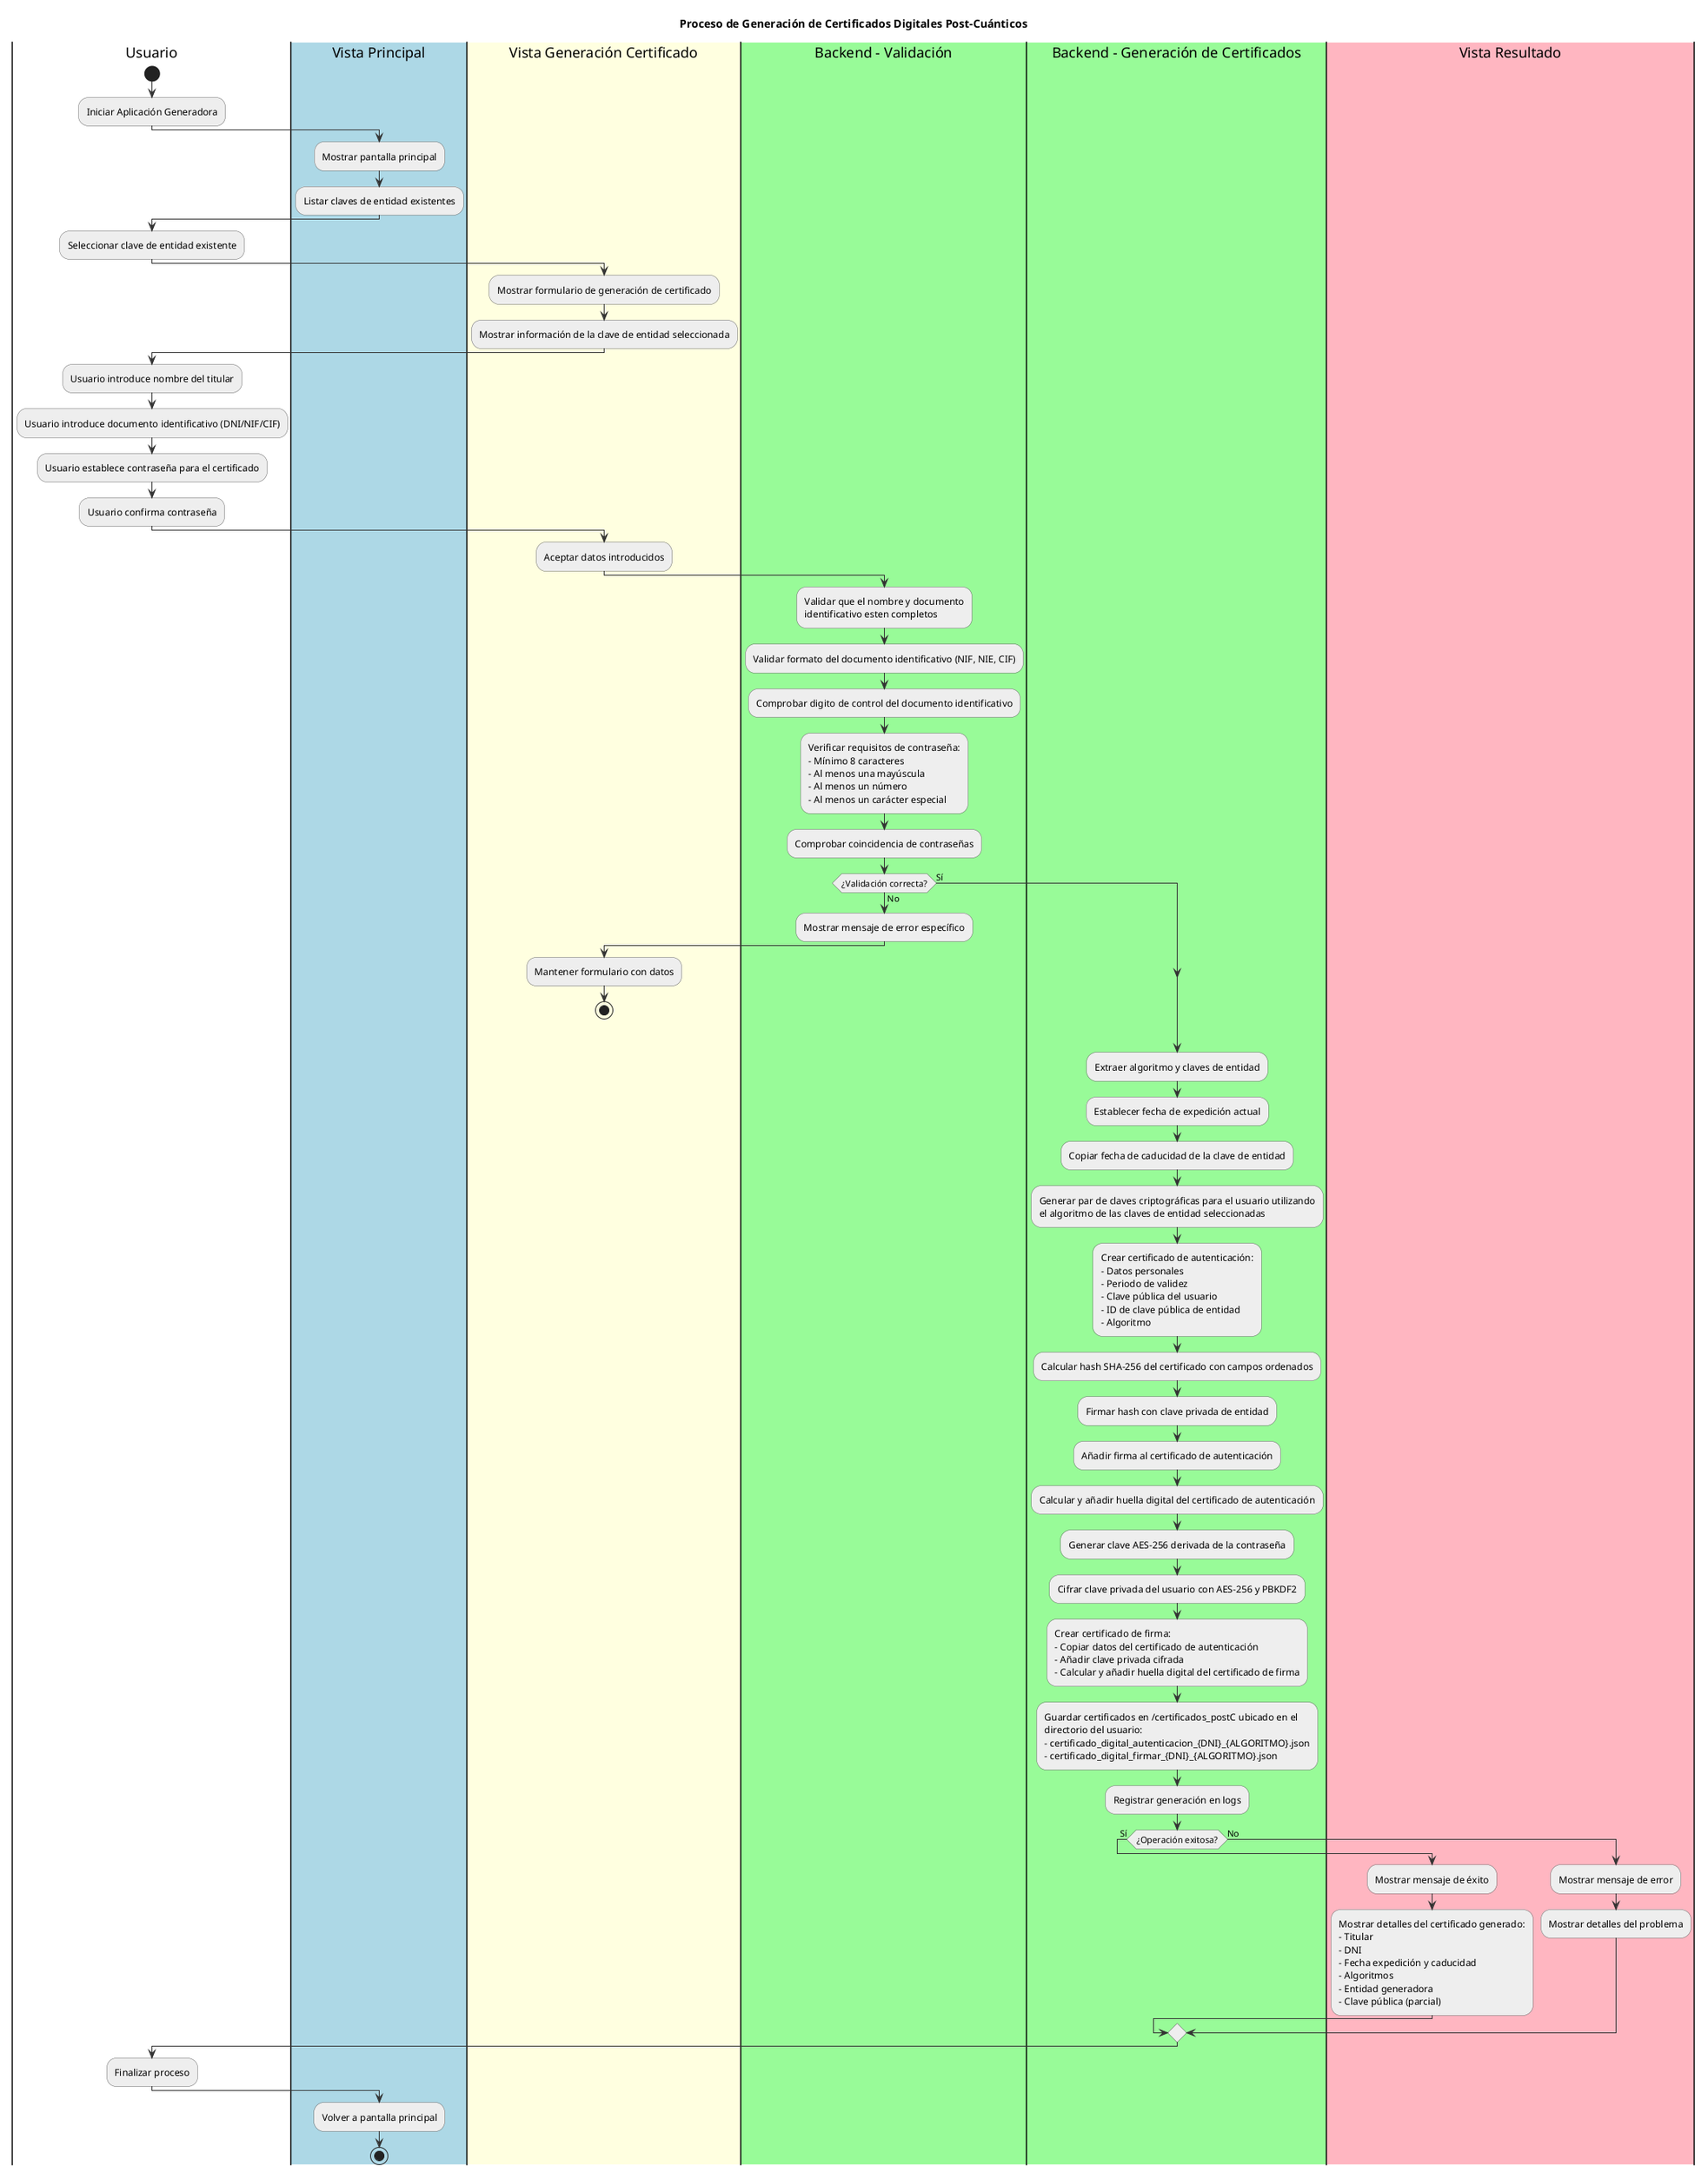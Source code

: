 @startuml Proceso de Generación de Certificados

' Configuración visual
skinparam backgroundColor white
skinparam handwritten false
skinparam DefaultFontName Arial
skinparam ArrowColor #333333
skinparam ActivityBorderColor #666666
skinparam ActivityBackgroundColor #EEEEEE

title Proceso de Generación de Certificados Digitales Post-Cuánticos

|Usuario|
start
:Iniciar Aplicación Generadora;

|#LightBlue|Vista Principal|
:Mostrar pantalla principal;
:Listar claves de entidad existentes;

|Usuario|
:Seleccionar clave de entidad existente;

|#LightYellow|Vista Generación Certificado|
:Mostrar formulario de generación de certificado;
:Mostrar información de la clave de entidad seleccionada;

|Usuario|
:Usuario introduce nombre del titular;
:Usuario introduce documento identificativo (DNI/NIF/CIF);
:Usuario establece contraseña para el certificado;
:Usuario confirma contraseña;

|#LightYellow|Vista Generación Certificado|
:Aceptar datos introducidos;

|#PaleGreen|Backend - Validación|
:Validar que el nombre y documento 
identificativo esten completos;
:Validar formato del documento identificativo (NIF, NIE, CIF);
:Comprobar digito de control del documento identificativo;
:Verificar requisitos de contraseña:
- Mínimo 8 caracteres
- Al menos una mayúscula
- Al menos un número
- Al menos un carácter especial;
:Comprobar coincidencia de contraseñas;

if (¿Validación correcta?) then (No)
  :Mostrar mensaje de error específico;
  |#LightYellow|Vista Generación Certificado|
  :Mantener formulario con datos;
  stop
else (Sí)
endif

|#PaleGreen|Backend - Generación de Certificados|
:Extraer algoritmo y claves de entidad;
:Establecer fecha de expedición actual;
:Copiar fecha de caducidad de la clave de entidad;
:Generar par de claves criptográficas para el usuario utilizando
el algoritmo de las claves de entidad seleccionadas;
:Crear certificado de autenticación:
- Datos personales
- Periodo de validez
- Clave pública del usuario
- ID de clave pública de entidad
- Algoritmo;
:Calcular hash SHA-256 del certificado con campos ordenados;
:Firmar hash con clave privada de entidad;
:Añadir firma al certificado de autenticación;
:Calcular y añadir huella digital del certificado de autenticación;

:Generar clave AES-256 derivada de la contraseña;
:Cifrar clave privada del usuario con AES-256 y PBKDF2;
:Crear certificado de firma:
- Copiar datos del certificado de autenticación
- Añadir clave privada cifrada
- Calcular y añadir huella digital del certificado de firma;

:Guardar certificados en /certificados_postC ubicado en el 
directorio del usuario:
- certificado_digital_autenticacion_{DNI}_{ALGORITMO}.json
- certificado_digital_firmar_{DNI}_{ALGORITMO}.json;
:Registrar generación en logs;

if (¿Operación exitosa?) then (Sí)
  |#LightPink|Vista Resultado|
  :Mostrar mensaje de éxito;
  :Mostrar detalles del certificado generado:
  - Titular
  - DNI
  - Fecha expedición y caducidad
  - Algoritmos
  - Entidad generadora
  - Clave pública (parcial);
else (No)
  |#LightPink|Vista Resultado|
  :Mostrar mensaje de error;
  :Mostrar detalles del problema;
endif

|Usuario|
:Finalizar proceso;

|#LightBlue|Vista Principal|
:Volver a pantalla principal;

stop

' Metodos involucrados: (vista_crear_certificado, validar_datos_usuario, validate_password, )
' Comentar que la gneriacion, firma y verificacion siempre hay que comprobar el algoritmo.

@enduml